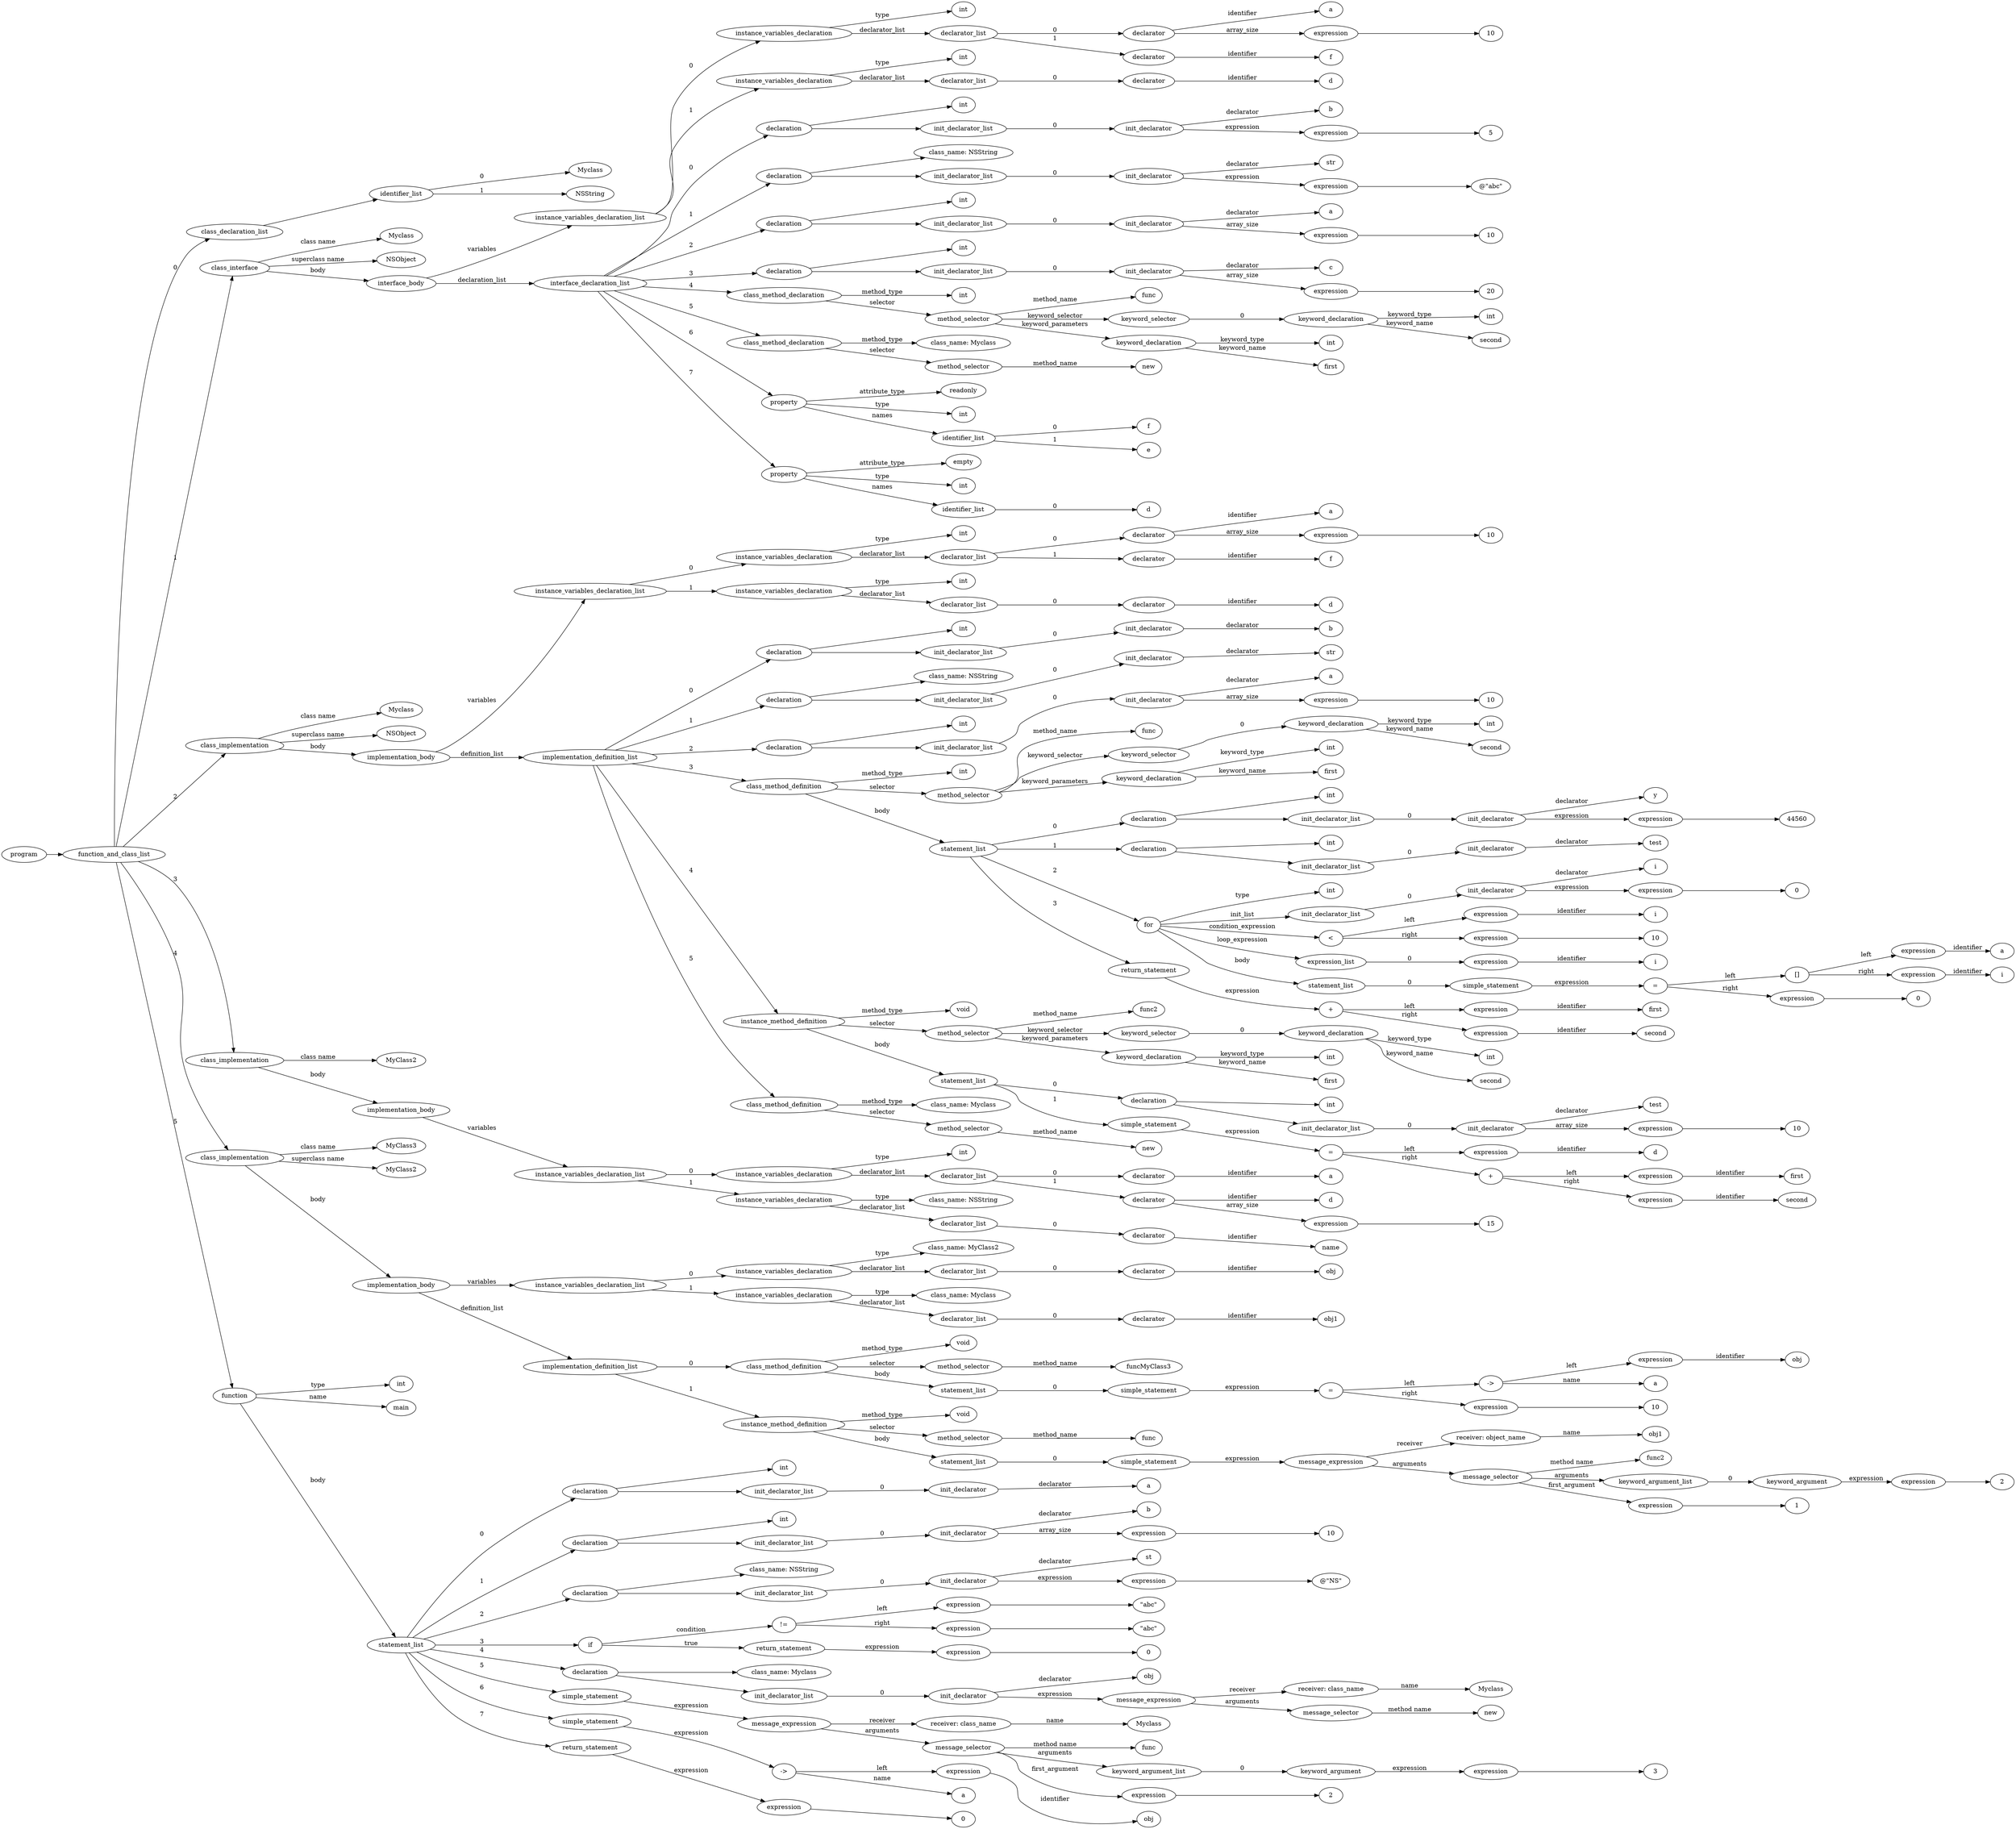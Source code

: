 digraph ObjectiveC { rankdir="LR";
258[label="program"];
258->2;
2[label="function_and_class_list"];
2->1[label="0"];
1[label="class_declaration_list"];
1->0;
0[label="identifier_list"];
0.0 [label="Myclass"];
0->0.0 [label="0"];
0.1 [label="NSString"];
0->0.1 [label="1"];
2->60[label="1"];
60[label="class_interface"];
60.1 [label="Myclass"];
60->60.1 [label="class name"];
60.2 [label="NSObject"];
60->60.2 [label="superclass name"];
60->59[label="body"];
59[label="interface_body"];
59->10[label="variables"];
10[label="instance_variables_declaration_list"];
10->9[label="0"];
9[label="instance_variables_declaration"];
9->3[label="type"];
3[label="int"];
9->7[label="declarator_list"];
7[label="declarator_list"];
7->6[label="0"];
6[label="declarator"];
6.1 [label="a"];
6->6.1[label="identifier"];
6->5[label="array_size"];
5[label="expression"];
5->4;
4[label="10"];
7->8[label="1"];
8[label="declarator"];
8.1 [label="f"];
8->8.1[label="identifier"];
10->14[label="1"];
14[label="instance_variables_declaration"];
14->11[label="type"];
11[label="int"];
14->13[label="declarator_list"];
13[label="declarator_list"];
13->12[label="0"];
12[label="declarator"];
12.1 [label="d"];
12->12.1[label="identifier"];
59->21[label="declaration_list"];
21[label="interface_declaration_list"];
21->20[label="0"];
20[label="declaration"];
20->15;
15[label="int"];
20->19;
19[label="init_declarator_list"];
19->18[label="0"];
18[label="init_declarator"];
18.1 [label="b"];
18->18.1[label="declarator"];
18->17[label="expression"];
17[label="expression"];
17->16;
16[label="5"];
21->27[label="1"];
27[label="declaration"];
27->26;
26[label="class_name: NSString"];
27->25;
25[label="init_declarator_list"];
25->24[label="0"];
24[label="init_declarator"];
24.1 [label="str"];
24->24.1[label="declarator"];
24->23[label="expression"];
23[label="expression"];
23->22;
22[label=<@"abc">];
21->33[label="2"];
33[label="declaration"];
33->28;
28[label="int"];
33->32;
32[label="init_declarator_list"];
32->31[label="0"];
31[label="init_declarator"];
31.1 [label="a"];
31->31.1[label="declarator"];
31->30[label="array_size"];
30[label="expression"];
30->29;
29[label="10"];
21->39[label="3"];
39[label="declaration"];
39->34;
34[label="int"];
39->38;
38[label="init_declarator_list"];
38->37[label="0"];
37[label="init_declarator"];
37.1 [label="c"];
37->37.1[label="declarator"];
37->36[label="array_size"];
36[label="expression"];
36->35;
35[label="20"];
21->47[label="4"];
47[label="class_method_declaration"];
47->40[label="method_type"];
40[label="int"];
47->46[label="selector"];
46[label="method_selector"];
46->46.1 [label="method_name"];
46.1 [label="func"];
46->45[label="keyword_selector"];
45[label="keyword_selector"];
45->44[label="0"];
44[label="keyword_declaration"];
44->43[label="keyword_type"];
43[label="int"];
44->44.2 [label="keyword_name"];
44.2 [label="second"];
46->42[label="keyword_parameters"];
42[label="keyword_declaration"];
42->41[label="keyword_type"];
41[label="int"];
42->42.2 [label="keyword_name"];
42.2 [label="first"];
21->50[label="5"];
50[label="class_method_declaration"];
50->48[label="method_type"];
48[label="class_name: Myclass"];
50->49[label="selector"];
49[label="method_selector"];
49->49.1 [label="method_name"];
49.1 [label="new"];
21->54[label="6"];
54[label="property"];
54->51[label="attribute_type"];
51[label="readonly"];
54->52[label="type"];
52[label="int"];
54->53[label="names"];
53[label="identifier_list"];
53.0 [label="f"];
53->53.0 [label="0"];
53.1 [label="e"];
53->53.1 [label="1"];
21->58[label="7"];
58[label="property"];
58->55[label="attribute_type"];
55[label="empty"];
58->56[label="type"];
56[label="int"];
58->57[label="names"];
57[label="identifier_list"];
57.0 [label="d"];
57->57.0 [label="0"];
2->156[label="2"];
156[label="class_implementation"];
156.1 [label="Myclass"];
156->156.1 [label="class name"];
156.2 [label="NSObject"];
156->156.2 [label="superclass name"];
156->155[label="body"];
155[label="implementation_body"];
155->68[label="variables"];
68[label="instance_variables_declaration_list"];
68->67[label="0"];
67[label="instance_variables_declaration"];
67->61[label="type"];
61[label="int"];
67->65[label="declarator_list"];
65[label="declarator_list"];
65->64[label="0"];
64[label="declarator"];
64.1 [label="a"];
64->64.1[label="identifier"];
64->63[label="array_size"];
63[label="expression"];
63->62;
62[label="10"];
65->66[label="1"];
66[label="declarator"];
66.1 [label="f"];
66->66.1[label="identifier"];
68->72[label="1"];
72[label="instance_variables_declaration"];
72->69[label="type"];
69[label="int"];
72->71[label="declarator_list"];
71[label="declarator_list"];
71->70[label="0"];
70[label="declarator"];
70.1 [label="d"];
70->70.1[label="identifier"];
155->77[label="definition_list"];
77[label="implementation_definition_list"];
77->76[label="0"];
76[label="declaration"];
76->73;
73[label="int"];
76->75;
75[label="init_declarator_list"];
75->74[label="0"];
74[label="init_declarator"];
74.1 [label="b"];
74->74.1[label="declarator"];
77->81[label="1"];
81[label="declaration"];
81->80;
80[label="class_name: NSString"];
81->79;
79[label="init_declarator_list"];
79->78[label="0"];
78[label="init_declarator"];
78.1 [label="str"];
78->78.1[label="declarator"];
77->87[label="2"];
87[label="declaration"];
87->82;
82[label="int"];
87->86;
86[label="init_declarator_list"];
86->85[label="0"];
85[label="init_declarator"];
85.1 [label="a"];
85->85.1[label="declarator"];
85->84[label="array_size"];
84[label="expression"];
84->83;
83[label="10"];
77->130[label="3"];
130[label="class_method_definition"];
130->88[label="method_type"];
88[label="int"];
130->94[label="selector"];
94[label="method_selector"];
94->94.1 [label="method_name"];
94.1 [label="func"];
94->93[label="keyword_selector"];
93[label="keyword_selector"];
93->92[label="0"];
92[label="keyword_declaration"];
92->91[label="keyword_type"];
91[label="int"];
92->92.2 [label="keyword_name"];
92.2 [label="second"];
94->90[label="keyword_parameters"];
90[label="keyword_declaration"];
90->89[label="keyword_type"];
89[label="int"];
90->90.2 [label="keyword_name"];
90.2 [label="first"];
130->101[label="body"];
101[label="statement_list"];
101->100[label="0"];
100[label="declaration"];
100->95;
95[label="int"];
100->99;
99[label="init_declarator_list"];
99->98[label="0"];
98[label="init_declarator"];
98.1 [label="y"];
98->98.1[label="declarator"];
98->97[label="expression"];
97[label="expression"];
97->96;
96[label="44560"];
101->105[label="1"];
105[label="declaration"];
105->102;
102[label="int"];
105->104;
104[label="init_declarator_list"];
104->103[label="0"];
103[label="init_declarator"];
103.1 [label="test"];
103->103.1[label="declarator"];
101->125[label="2"];
125[label="for"];
125->106[label="type"];
106[label="int"];
125->110[label="init_list"];
110[label="init_declarator_list"];
110->109[label="0"];
109[label="init_declarator"];
109.1 [label="i"];
109->109.1[label="declarator"];
109->108[label="expression"];
108[label="expression"];
108->107;
107[label="0"];
125->114[label="condition_expression"];
114[label="expression"];
114[label="<"];
114->111[label="left"];
111[label="expression"];
111->111.1 [label="identifier"];111.1[label="i"];
114->113[label="right"];
113[label="expression"];
113->112;
112[label="10"];
125->116[label="loop_expression"];
116[label="expression_list"];
116->115[label="0"];
115[label="expression"];
115->115.1 [label="identifier"];115.1[label="i"];
125->124[label="body"];
124[label="statement_list"];
124->123[label="0"];
123[label="simple_statement"];
123->122[label="expression"];
122[label="expression"];
122[label="="];
122->119[label="left"];
119[label="expression"];
119[label="[]"];
119->117[label="left"];
117[label="expression"];
117->117.1 [label="identifier"];117.1[label="a"];
119->118[label="right"];
118[label="expression"];
118->118.1 [label="identifier"];118.1[label="i"];
122->121[label="right"];
121[label="expression"];
121->120;
120[label="0"];
101->129[label="3"];
129[label="return_statement"];
129->128[label="expression"];
128[label="expression"];
128[label="+"];
128->126[label="left"];
126[label="expression"];
126->126.1 [label="identifier"];126.1[label="first"];
128->127[label="right"];
127[label="expression"];
127->127.1 [label="identifier"];127.1[label="second"];
77->151[label="4"];
151[label="instance_method_definition"];
151->150[label="method_type"];
150[label="void"];
151->136[label="selector"];
136[label="method_selector"];
136->136.1 [label="method_name"];
136.1 [label="func2"];
136->135[label="keyword_selector"];
135[label="keyword_selector"];
135->134[label="0"];
134[label="keyword_declaration"];
134->133[label="keyword_type"];
133[label="int"];
134->134.2 [label="keyword_name"];
134.2 [label="second"];
136->132[label="keyword_parameters"];
132[label="keyword_declaration"];
132->131[label="keyword_type"];
131[label="int"];
132->132.2 [label="keyword_name"];
132.2 [label="first"];
151->143[label="body"];
143[label="statement_list"];
143->142[label="0"];
142[label="declaration"];
142->137;
137[label="int"];
142->141;
141[label="init_declarator_list"];
141->140[label="0"];
140[label="init_declarator"];
140.1 [label="test"];
140->140.1[label="declarator"];
140->139[label="array_size"];
139[label="expression"];
139->138;
138[label="10"];
143->149[label="1"];
149[label="simple_statement"];
149->148[label="expression"];
148[label="expression"];
148[label="="];
148->144[label="left"];
144[label="expression"];
144->144.1 [label="identifier"];144.1[label="d"];
148->147[label="right"];
147[label="expression"];
147[label="+"];
147->145[label="left"];
145[label="expression"];
145->145.1 [label="identifier"];145.1[label="first"];
147->146[label="right"];
146[label="expression"];
146->146.1 [label="identifier"];146.1[label="second"];
77->154[label="5"];
154[label="class_method_definition"];
154->152[label="method_type"];
152[label="class_name: Myclass"];
154->153[label="selector"];
153[label="method_selector"];
153->153.1 [label="method_name"];
153.1 [label="new"];
2->170[label="3"];
170[label="class_implementation"];
170.1 [label="MyClass2"];
170->170.1 [label="class name"];
170->169[label="body"];
169[label="implementation_body"];
169->164[label="variables"];
164[label="instance_variables_declaration_list"];
164->163[label="0"];
163[label="instance_variables_declaration"];
163->157[label="type"];
157[label="int"];
163->159[label="declarator_list"];
159[label="declarator_list"];
159->158[label="0"];
158[label="declarator"];
158.1 [label="a"];
158->158.1[label="identifier"];
159->162[label="1"];
162[label="declarator"];
162.1 [label="d"];
162->162.1[label="identifier"];
162->161[label="array_size"];
161[label="expression"];
161->160;
160[label="15"];
164->168[label="1"];
168[label="instance_variables_declaration"];
168->167[label="type"];
167[label="class_name: NSString"];
168->166[label="declarator_list"];
166[label="declarator_list"];
166->165[label="0"];
165[label="declarator"];
165.1 [label="name"];
165->165.1[label="identifier"];
2->206[label="4"];
206[label="class_implementation"];
206.1 [label="MyClass3"];
206->206.1 [label="class name"];
206.2 [label="MyClass2"];
206->206.2 [label="superclass name"];
206->205[label="body"];
205[label="implementation_body"];
205->175[label="variables"];
175[label="instance_variables_declaration_list"];
175->174[label="0"];
174[label="instance_variables_declaration"];
174->173[label="type"];
173[label="class_name: MyClass2"];
174->172[label="declarator_list"];
172[label="declarator_list"];
172->171[label="0"];
171[label="declarator"];
171.1 [label="obj"];
171->171.1[label="identifier"];
175->179[label="1"];
179[label="instance_variables_declaration"];
179->178[label="type"];
178[label="class_name: Myclass"];
179->177[label="declarator_list"];
177[label="declarator_list"];
177->176[label="0"];
176[label="declarator"];
176.1 [label="obj1"];
176->176.1[label="identifier"];
205->190[label="definition_list"];
190[label="implementation_definition_list"];
190->189[label="0"];
189[label="class_method_definition"];
189->188[label="method_type"];
188[label="void"];
189->180[label="selector"];
180[label="method_selector"];
180->180.1 [label="method_name"];
180.1 [label="funcMyClass3"];
189->187[label="body"];
187[label="statement_list"];
187->186[label="0"];
186[label="simple_statement"];
186->185[label="expression"];
185[label="expression"];
185[label="="];
185->182[label="left"];
182[label="expression"];
182[label="->"];
182->181[label="left"];
181[label="expression"];
181->181.1 [label="identifier"];181.1[label="obj"];
182.1 [label="a"];
182->182.1 [label="name"];
185->184[label="right"];
184[label="expression"];
184->183;
183[label="10"];
190->204[label="1"];
204[label="instance_method_definition"];
204->203[label="method_type"];
203[label="void"];
204->191[label="selector"];
191[label="method_selector"];
191->191.1 [label="method_name"];
191.1 [label="func"];
204->202[label="body"];
202[label="statement_list"];
202->201[label="0"];
201[label="simple_statement"];
201->200[label="expression"];
200[label="expression"];
200[label="message_expression"];
200->192[label="receiver"];
192[label="receiver: object_name"];
192.1 [label="obj1"];
192->192.1 [label="name"];
200->199[label="arguments"];
199[label="message_selector"];
199.1 [label="func2"];
199->199.1 [label="method name"]; 
199->198[label="arguments"];
198[label="keyword_argument_list"];
198->197[label="0"];
197[label="keyword_argument"];
197->196[label="expression"];
196[label="expression"];
196->195;
195[label="2"];
199->194[label="first_argument"];
194[label="expression"];
194->193;
193[label="1"];
2->257[label="5"];
257[label="function"];
257->207[label="type"];
207[label="int"];
257->257.1 [label="name"];
257.1 [label="main"];
257->212[label="body"];
212[label="statement_list"];
212->211[label="0"];
211[label="declaration"];
211->208;
208[label="int"];
211->210;
210[label="init_declarator_list"];
210->209[label="0"];
209[label="init_declarator"];
209.1 [label="a"];
209->209.1[label="declarator"];
212->218[label="1"];
218[label="declaration"];
218->213;
213[label="int"];
218->217;
217[label="init_declarator_list"];
217->216[label="0"];
216[label="init_declarator"];
216.1 [label="b"];
216->216.1[label="declarator"];
216->215[label="array_size"];
215[label="expression"];
215->214;
214[label="10"];
212->224[label="2"];
224[label="declaration"];
224->223;
223[label="class_name: NSString"];
224->222;
222[label="init_declarator_list"];
222->221[label="0"];
221[label="init_declarator"];
221.1 [label="st"];
221->221.1[label="declarator"];
221->220[label="expression"];
220[label="expression"];
220->219;
219[label=<@"NS">];
212->233[label="3"];
233[label="if"];
233->229[label="condition"];
229[label="expression"];
229[label="!="];
229->226[label="left"];
226[label="expression"];
226->225;
225[label=<"abc">];
229->228[label="right"];
228[label="expression"];
228->227;
227[label=<"abc">];
233->232[label="true"];
232[label="return_statement"];
232->231[label="expression"];
231[label="expression"];
231->230;
230[label="0"];
212->240[label="4"];
240[label="declaration"];
240->239;
239[label="class_name: Myclass"];
240->238;
238[label="init_declarator_list"];
238->237[label="0"];
237[label="init_declarator"];
237.1 [label="obj"];
237->237.1[label="declarator"];
237->236[label="expression"];
236[label="expression"];
236[label="message_expression"];
236->234[label="receiver"];
234[label="receiver: class_name"];
234.1 [label="Myclass"];
234->234.1 [label="name"];
236->235[label="arguments"];
235[label="message_selector"];
235.1 [label="new"];
235->235.1 [label="method name"]; 
212->250[label="5"];
250[label="simple_statement"];
250->249[label="expression"];
249[label="expression"];
249[label="message_expression"];
249->241[label="receiver"];
241[label="receiver: class_name"];
241.1 [label="Myclass"];
241->241.1 [label="name"];
249->248[label="arguments"];
248[label="message_selector"];
248.1 [label="func"];
248->248.1 [label="method name"]; 
248->247[label="arguments"];
247[label="keyword_argument_list"];
247->246[label="0"];
246[label="keyword_argument"];
246->245[label="expression"];
245[label="expression"];
245->244;
244[label="3"];
248->243[label="first_argument"];
243[label="expression"];
243->242;
242[label="2"];
212->253[label="6"];
253[label="simple_statement"];
253->252[label="expression"];
252[label="expression"];
252[label="->"];
252->251[label="left"];
251[label="expression"];
251->251.1 [label="identifier"];251.1[label="obj"];
252.1 [label="a"];
252->252.1 [label="name"];
212->256[label="7"];
256[label="return_statement"];
256->255[label="expression"];
255[label="expression"];
255->254;
254[label="0"];
}
